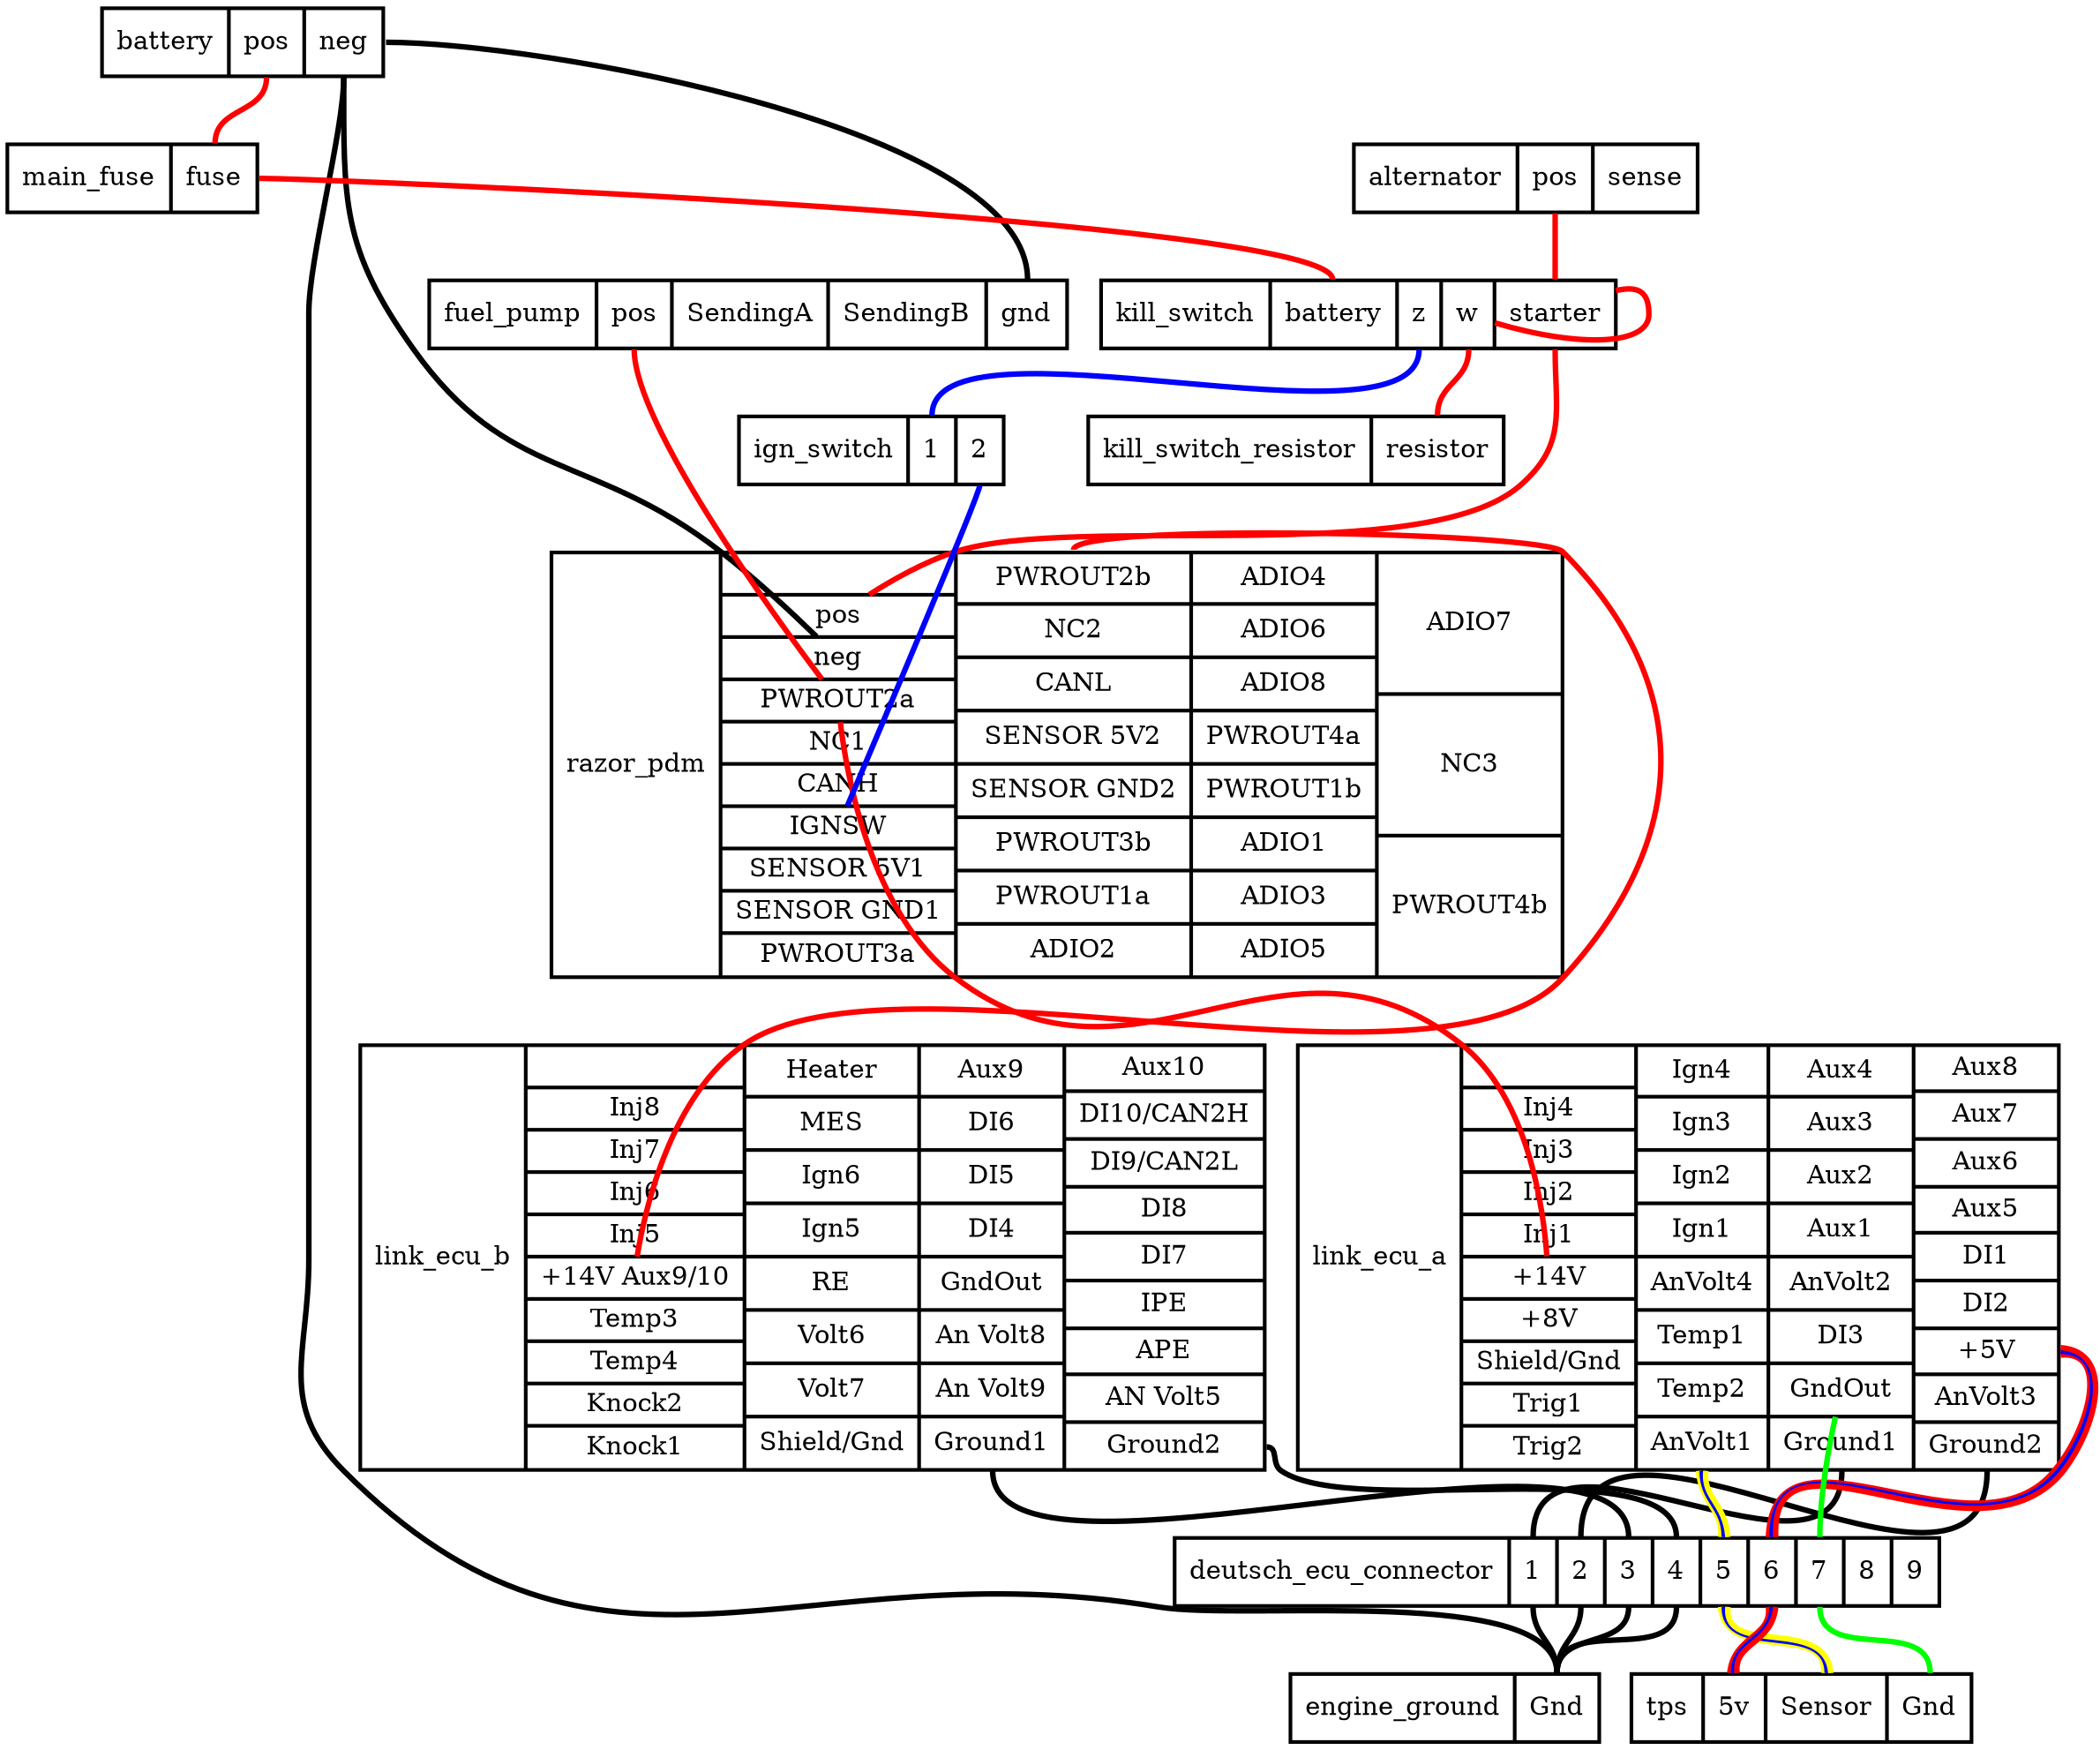 graph "" {
	graph [bb="0,0,1134.8,936"];
	node [label="\N"];
	battery	[height=0.51389,
		label="battery | <pos> pos | <neg> neg ",
		pos="128,917.5",
		rects="51.5,899.5,120.5,935.5 120.5,899.5,161.5,935.5 161.5,899.5,204.5,935.5",
		shape=record,
		style=bold,
		width=2.125];
	main_fuse	[height=0.51389,
		label="main_fuse | <fuse> fuse ",
		pos="68,844.5",
		rects="0,826.5,89,862.5 89,826.5,136,862.5",
		shape=record,
		style=bold,
		width=1.8889];
	battery:pos -- main_fuse:fuse	[color=red,
		penwidth=3,
		pos="141,899 141,878.73 113,883.27 113,863"];
	razor_pdm	[height=3.2083,
		label="razor_pdm | {  | <pos> pos  | <neg> neg  | <PWROUT2a> PWROUT2a  | <NC1> NC1  | <CANH> CANH  | <IGNSW> IGNSW  | <SENSOR 5V1> SENSOR \
5V1  | <SENSOR GND1> SENSOR GND1  | <PWROUT3a> PWROUT3a } | {<PWROUT2b> PWROUT2b  | <NC2> NC2  | <CANL> CANL  | <SENSOR 5V2> SENSOR \
5V2  | <SENSOR GND2> SENSOR GND2  | <PWROUT3b> PWROUT3b  | <PWROUT1a> PWROUT1a  | <ADIO2> ADIO2 } | {<ADIO4> ADIO4  | <ADIO6> ADIO6  | <\
ADIO8> ADIO8  | <PWROUT4a> PWROUT4a  | <PWROUT1b> PWROUT1b  | <ADIO1> ADIO1  | <ADIO3> ADIO3  | <ADIO5> ADIO5 } | {<ADIO7> ADIO7  | <\
NC3> NC3  | <PWROUT4b> PWROUT4b } ",
		pos="571,528.5",
		rects="296,413.5,388,643.5 388,620.5,516,643.5 388,597.5,516,620.5 388,574.5,516,597.5 388,551.5,516,574.5 388,528.5,516,551.5 388,505.5,\
516,528.5 388,482.5,516,505.5 388,459.5,516,482.5 388,436.5,516,459.5 388,413.5,516,436.5 516,615.5,644,643.5 516,586.5,644,615.5 \
516,557.5,644,586.5 516,528.5,644,557.5 516,500.5,644,528.5 516,471.5,644,500.5 516,442.5,644,471.5 516,413.5,644,442.5 644,615.5,\
745,643.5 644,586.5,745,615.5 644,557.5,745,586.5 644,528.5,745,557.5 644,500.5,745,528.5 644,471.5,745,500.5 644,442.5,745,471.5 \
644,413.5,745,442.5 745,567.5,846,643.5 745,490.5,846,567.5 745,413.5,846,490.5",
		shape=record,
		style=bold,
		width=7.6389];
	battery:neg -- razor_pdm:neg	[color=black,
		penwidth=3,
		pos="183,899 183,831.95 181.85,807.43 221,753 272.76,681.05 317.72,698 388,644 407.43,629.08 428.23,609.68 440.67,597.66"];
	fuel_pump	[height=0.51389,
		label="fuel_pump | <pos> pos | <SendingA> SendingA | <SendingB> SendingB | <gnd> gnd ",
		pos="403,771.5",
		rects="229.5,753.5,320.5,789.5 320.5,753.5,361.5,789.5 361.5,753.5,446.5,789.5 446.5,753.5,532.5,789.5 532.5,753.5,576.5,789.5",
		shape=record,
		style=bold,
		width=4.8194];
	battery:neg -- fuel_pump:gnd	[color=black,
		penwidth=3,
		pos="206,917.5 288.57,917.5 555,872.57 555,790"];
	engine_ground	[height=0.51389,
		label="engine_ground | <Gnd> Gnd ",
		pos="782,18.5",
		rects="698,0.5,820,36.5 820,0.5,866,36.5",
		shape=record,
		style=bold,
		width=2.3333];
	battery:neg -- engine_ground:Gnd	[color=black,
		penwidth=3,
		pos="183,899 183,842.15 164,829.35 164,772.5 164,772.5 164,772.5 164,260.5 164,208.92 146.51,182.46 183,146 183.41,145.59 843,37.581 \
843,37"];
	kill_switch	[height=0.51389,
		label="kill_switch | <battery> battery | <z> z | <w> w | <starter> starter ",
		pos="735,771.5",
		rects="595,753.5,687,789.5 687,753.5,756,789.5 756,753.5,780,789.5 780,753.5,809,789.5 809,753.5,875,789.5",
		shape=record,
		style=bold,
		width=3.8889];
	main_fuse:fuse -- kill_switch:battery	[color=red,
		penwidth=3,
		pos="137,844.5 169.59,844.5 721,822.59 721,790"];
	link_ecu_a	[height=3.2083,
		label="link_ecu_a | {  | <Inj4> Inj4  | <Inj3> Inj3  | <Inj2> Inj2  | <Inj1> Inj1  | <+14V> +14V  | <+8V> +8V  | <Shield/Gnd> Shield/Gnd  | <\
Trig1> Trig1  | <Trig2> Trig2 } | {<Ign4> Ign4  | <Ign3> Ign3  | <Ign2> Ign2  | <Ign1> Ign1  | <AnVolt4> AnVolt4  | <Temp1> Temp1  | <\
Temp2> Temp2  | <AnVolt1> AnVolt1 } | {<Aux4> Aux4  | <Aux3> Aux3  | <Aux2> Aux2  | <Aux1> Aux1  | <AnVolt2> AnVolt2  | <DI3> DI3  | <\
GndOut> GndOut  | <Ground1> Ground1 } | {<Aux8> Aux8  | <Aux7> Aux7  | <Aux6> Aux6  | <Aux5> Aux5  | <DI1> DI1  | <DI2> DI2  | <+\
5V> +5V  | <AnVolt3> AnVolt3  | <Ground2> Ground2 } ",
		pos="909,261.5",
		rects="702,146.5,791,376.5 791,353.5,886,376.5 791,330.5,886,353.5 791,307.5,886,330.5 791,284.5,886,307.5 791,261.5,886,284.5 791,238.5,\
886,261.5 791,215.5,886,238.5 791,192.5,886,215.5 791,169.5,886,192.5 791,146.5,886,169.5 886,348.5,958,376.5 886,319.5,958,348.5 \
886,290.5,958,319.5 886,261.5,958,290.5 886,233.5,958,261.5 886,204.5,958,233.5 886,175.5,958,204.5 886,146.5,958,175.5 958,348.5,\
1037,376.5 958,319.5,1037,348.5 958,290.5,1037,319.5 958,261.5,1037,290.5 958,233.5,1037,261.5 958,204.5,1037,233.5 958,175.5,1037,\
204.5 958,146.5,1037,175.5 1037,351.5,1116,376.5 1037,325.5,1116,351.5 1037,300.5,1116,325.5 1037,274.5,1116,300.5 1037,249.5,1116,\
274.5 1037,223.5,1116,249.5 1037,198.5,1116,223.5 1037,172.5,1116,198.5 1037,146.5,1116,172.5",
		shape=record,
		style=bold,
		width=5.75];
	razor_pdm:PWROUT2a -- link_ecu_a:"+14V"	[color=red,
		penwidth=3,
		pos="453.19,551.3 456.75,522.07 470.1,447.86 516,413 614.17,338.46 694.68,453.92 791,377 827.5,347.85 835.65,287.52 837.48,261.68"];
	link_ecu_b	[height=3.2083,
		label="link_ecu_b | {  | <Inj8> Inj8  | <Inj7> Inj7  | <Inj6> Inj6  | <Inj5> Inj5  | <+14V Aux9/10> +14V Aux9/10  | <Temp3> Temp3  | <Temp4> \
Temp4  | <Knock2> Knock2  | <Knock1> Knock1 } | {<Heater> Heater  | <MES> MES  | <Ign6> Ign6  | <Ign5> Ign5  | <RE> RE  | <Volt6> \
Volt6  | <Volt7> Volt7  | <Shield/Gnd> Shield/Gnd } | {<Aux9> Aux9  | <DI6> DI6  | <DI5> DI5  | <DI4> DI4  | <GndOut> GndOut  | <\
An Volt8> An Volt8  | <An Volt9> An Volt9  | <Ground1> Ground1 } | {<Aux10> Aux10  | <DI10/CAN2H> DI10/CAN2H  | <DI9/CAN2L> DI9/\
CAN2L  | <DI8> DI8  | <DI7> DI7  | <IPE> IPE  | <APE> APE  | <AN Volt5> AN Volt5  | <Ground2> Ground2 } ",
		pos="438,261.5",
		rects="192,146.5,282,376.5 282,353.5,401,376.5 282,330.5,401,353.5 282,307.5,401,330.5 282,284.5,401,307.5 282,261.5,401,284.5 282,238.5,\
401,261.5 282,215.5,401,238.5 282,192.5,401,215.5 282,169.5,401,192.5 282,146.5,401,169.5 401,348.5,496,376.5 401,319.5,496,348.5 \
401,290.5,496,319.5 401,261.5,496,290.5 401,233.5,496,261.5 401,204.5,496,233.5 401,175.5,496,204.5 401,146.5,496,175.5 496,348.5,\
575,376.5 496,319.5,575,348.5 496,290.5,575,319.5 496,261.5,575,290.5 496,233.5,575,261.5 496,204.5,575,233.5 496,175.5,575,204.5 \
496,146.5,575,175.5 575,351.5,684,376.5 575,325.5,684,351.5 575,300.5,684,325.5 575,274.5,684,300.5 575,249.5,684,274.5 575,223.5,\
684,249.5 575,198.5,684,223.5 575,172.5,684,198.5 575,146.5,684,172.5",
		shape=record,
		style=bold,
		width=6.8333];
	razor_pdm:PWROUT2b -- link_ecu_b:"+14V Aux9/10"	[color=red,
		penwidth=3,
		pos="580,644.5 580,659.28 835.57,653.97 846,643.5 918.3,570.92 915.46,488.3 846,413 778.73,340.07 482.55,433.5 401,377 360.98,349.28 \
346.92,287.61 342.65,261.52"];
	fuel_pump:pos -- razor_pdm:PWROUT2a	[color=red,
		penwidth=3,
		pos="341,753 341,712.58 417.12,609.15 443.29,574.79"];
	kill_switch:starter -- razor_pdm:pos	[color=red,
		penwidth=3,
		pos="842,753 842,719.47 848.28,702.02 823,680 771.2,634.89 581.51,664.66 516,644 498.79,638.57 480.83,628.44 468.34,620.56"];
	kill_switch:starter -- kill_switch:w	[color=red,
		penwidth=3,
		pos="875.03,784.1 888.25,787.02 893,782.82 893,771.5 893,755.15 855.61,753.65 809.29,767"];
	kill_switch_resistor	[height=0.51389,
		label="kill_switch_resistor | <resistor> resistor ",
		pos="701,698.5",
		rects="588,680.5,742,716.5 742,680.5,814,716.5",
		shape=record,
		style=bold,
		width=3.1389];
	kill_switch:w -- kill_switch_resistor:resistor	[color=red,
		penwidth=3,
		pos="795,753 795,735.31 778,734.69 778,717"];
	ign_switch	[height=0.51389,
		label="ign_switch | <1> 1 | <2> 2 ",
		pos="470,698.5",
		rects="398,680.5,490,716.5 490,680.5,516,716.5 516,680.5,542,716.5",
		shape=record,
		style=bold,
		width=2];
	kill_switch:z -- ign_switch:1	[color=blue,
		penwidth=3,
		pos="768,753 768,693.57 503,776.43 503,717"];
	deutsch_ecu_connector	[height=0.51389,
		label="deutsch_ecu_connector | <1> 1 | <2> 2 | <3> 3 | <4> 4 | <5> 5 | <6> 6 | <7> 7 | <8> 8 | <9> 9 ",
		pos="843,91.5",
		rects="635,73.5,817,109.5 817,73.5,843,109.5 843,73.5,869,109.5 869,73.5,895,109.5 895,73.5,921,109.5 921,73.5,947,109.5 947,73.5,973,109.5 \
973,73.5,999,109.5 999,73.5,1025,109.5 1025,73.5,1051,109.5",
		shape=record,
		style=bold,
		width=5.7778];
	link_ecu_a:Ground1 -- deutsch_ecu_connector:1	[color=black,
		penwidth=3,
		pos="998,146 998,69.638 830,186.36 830,110"];
	link_ecu_a:Ground2 -- deutsch_ecu_connector:2	[color=black,
		penwidth=3,
		pos="1077,146 1077,46.483 856,209.52 856,110"];
	link_ecu_a:AnVolt1 -- deutsch_ecu_connector:5	[color="yellow:blue:yellow",
		penwidth=3,
		pos="922,146 922,129.13 934,126.87 934,110"];
	link_ecu_a:"+5V" -- deutsch_ecu_connector:6	[color="red:blue:red",
		penwidth=3,
		pos="1117,210.5 1145.7,210.5 1134,168.3 1116,146 1071.3,90.66 960,181.16 960,110"];
	link_ecu_a:GndOut -- deutsch_ecu_connector:7	[color=green,
		penwidth=3,
		pos="994.53,175.24 990.99,159.4 986,133.03 986,110"];
	link_ecu_b:Ground1 -- deutsch_ecu_connector:3	[color=black,
		penwidth=3,
		pos="536,146 536,68.696 882,187.3 882,110"];
	link_ecu_b:Ground2 -- deutsch_ecu_connector:4	[color=black,
		penwidth=3,
		pos="685,159.5 691.97,159.5 687.25,149.94 693,146 732.96,118.61 908,158.44 908,110"];
	ign_switch:2 -- razor_pdm:IGNSW	[color=blue,
		penwidth=3,
		pos="529,680 529,675.28 474.44,546.35 457.17,505.67"];
	alternator	[height=0.51389,
		label="alternator | <pos> pos | <sense> sense ",
		pos="826,844.5",
		rects="732.5,826.5,821.5,862.5 821.5,826.5,862.5,862.5 862.5,826.5,919.5,862.5",
		shape=record,
		style=bold,
		width=2.5972];
	alternator:pos -- kill_switch:starter	[color=red,
		penwidth=3,
		pos="842,826 842,810 842,806 842,790"];
	deutsch_ecu_connector:1 -- engine_ground:Gnd	[color=black,
		penwidth=3,
		pos="830,73 830,55.989 843,54.011 843,37"];
	deutsch_ecu_connector:2 -- engine_ground:Gnd	[color=black,
		penwidth=3,
		pos="856,73 856,55.989 843,54.011 843,37"];
	deutsch_ecu_connector:3 -- engine_ground:Gnd	[color=black,
		penwidth=3,
		pos="882,73 882,49.411 843,60.589 843,37"];
	deutsch_ecu_connector:4 -- engine_ground:Gnd	[color=black,
		penwidth=3,
		pos="908,73 908,39.976 843,70.024 843,37"];
	tps	[height=0.51389,
		label="tps | <5v> 5v | <Sensor> Sensor | <Gnd> Gnd ",
		pos="976,18.5",
		rects="883.5,0.5,922.5,36.5 922.5,0.5,956.5,36.5 956.5,0.5,1022.5,36.5 1022.5,0.5,1068.5,36.5",
		shape=record,
		style=bold,
		width=2.5694];
	deutsch_ecu_connector:5 -- tps:Sensor	[color="yellow:blue:yellow",
		penwidth=3,
		pos="934,73 934,43.412 990,66.588 990,37"];
	deutsch_ecu_connector:6 -- tps:"5v"	[color="red:blue:red",
		penwidth=3,
		pos="960,73 960,54.477 939,55.523 939,37"];
	deutsch_ecu_connector:7 -- tps:Gnd	[color=green,
		penwidth=3,
		pos="986,73 986,41.902 1046,68.098 1046,37"];
}
